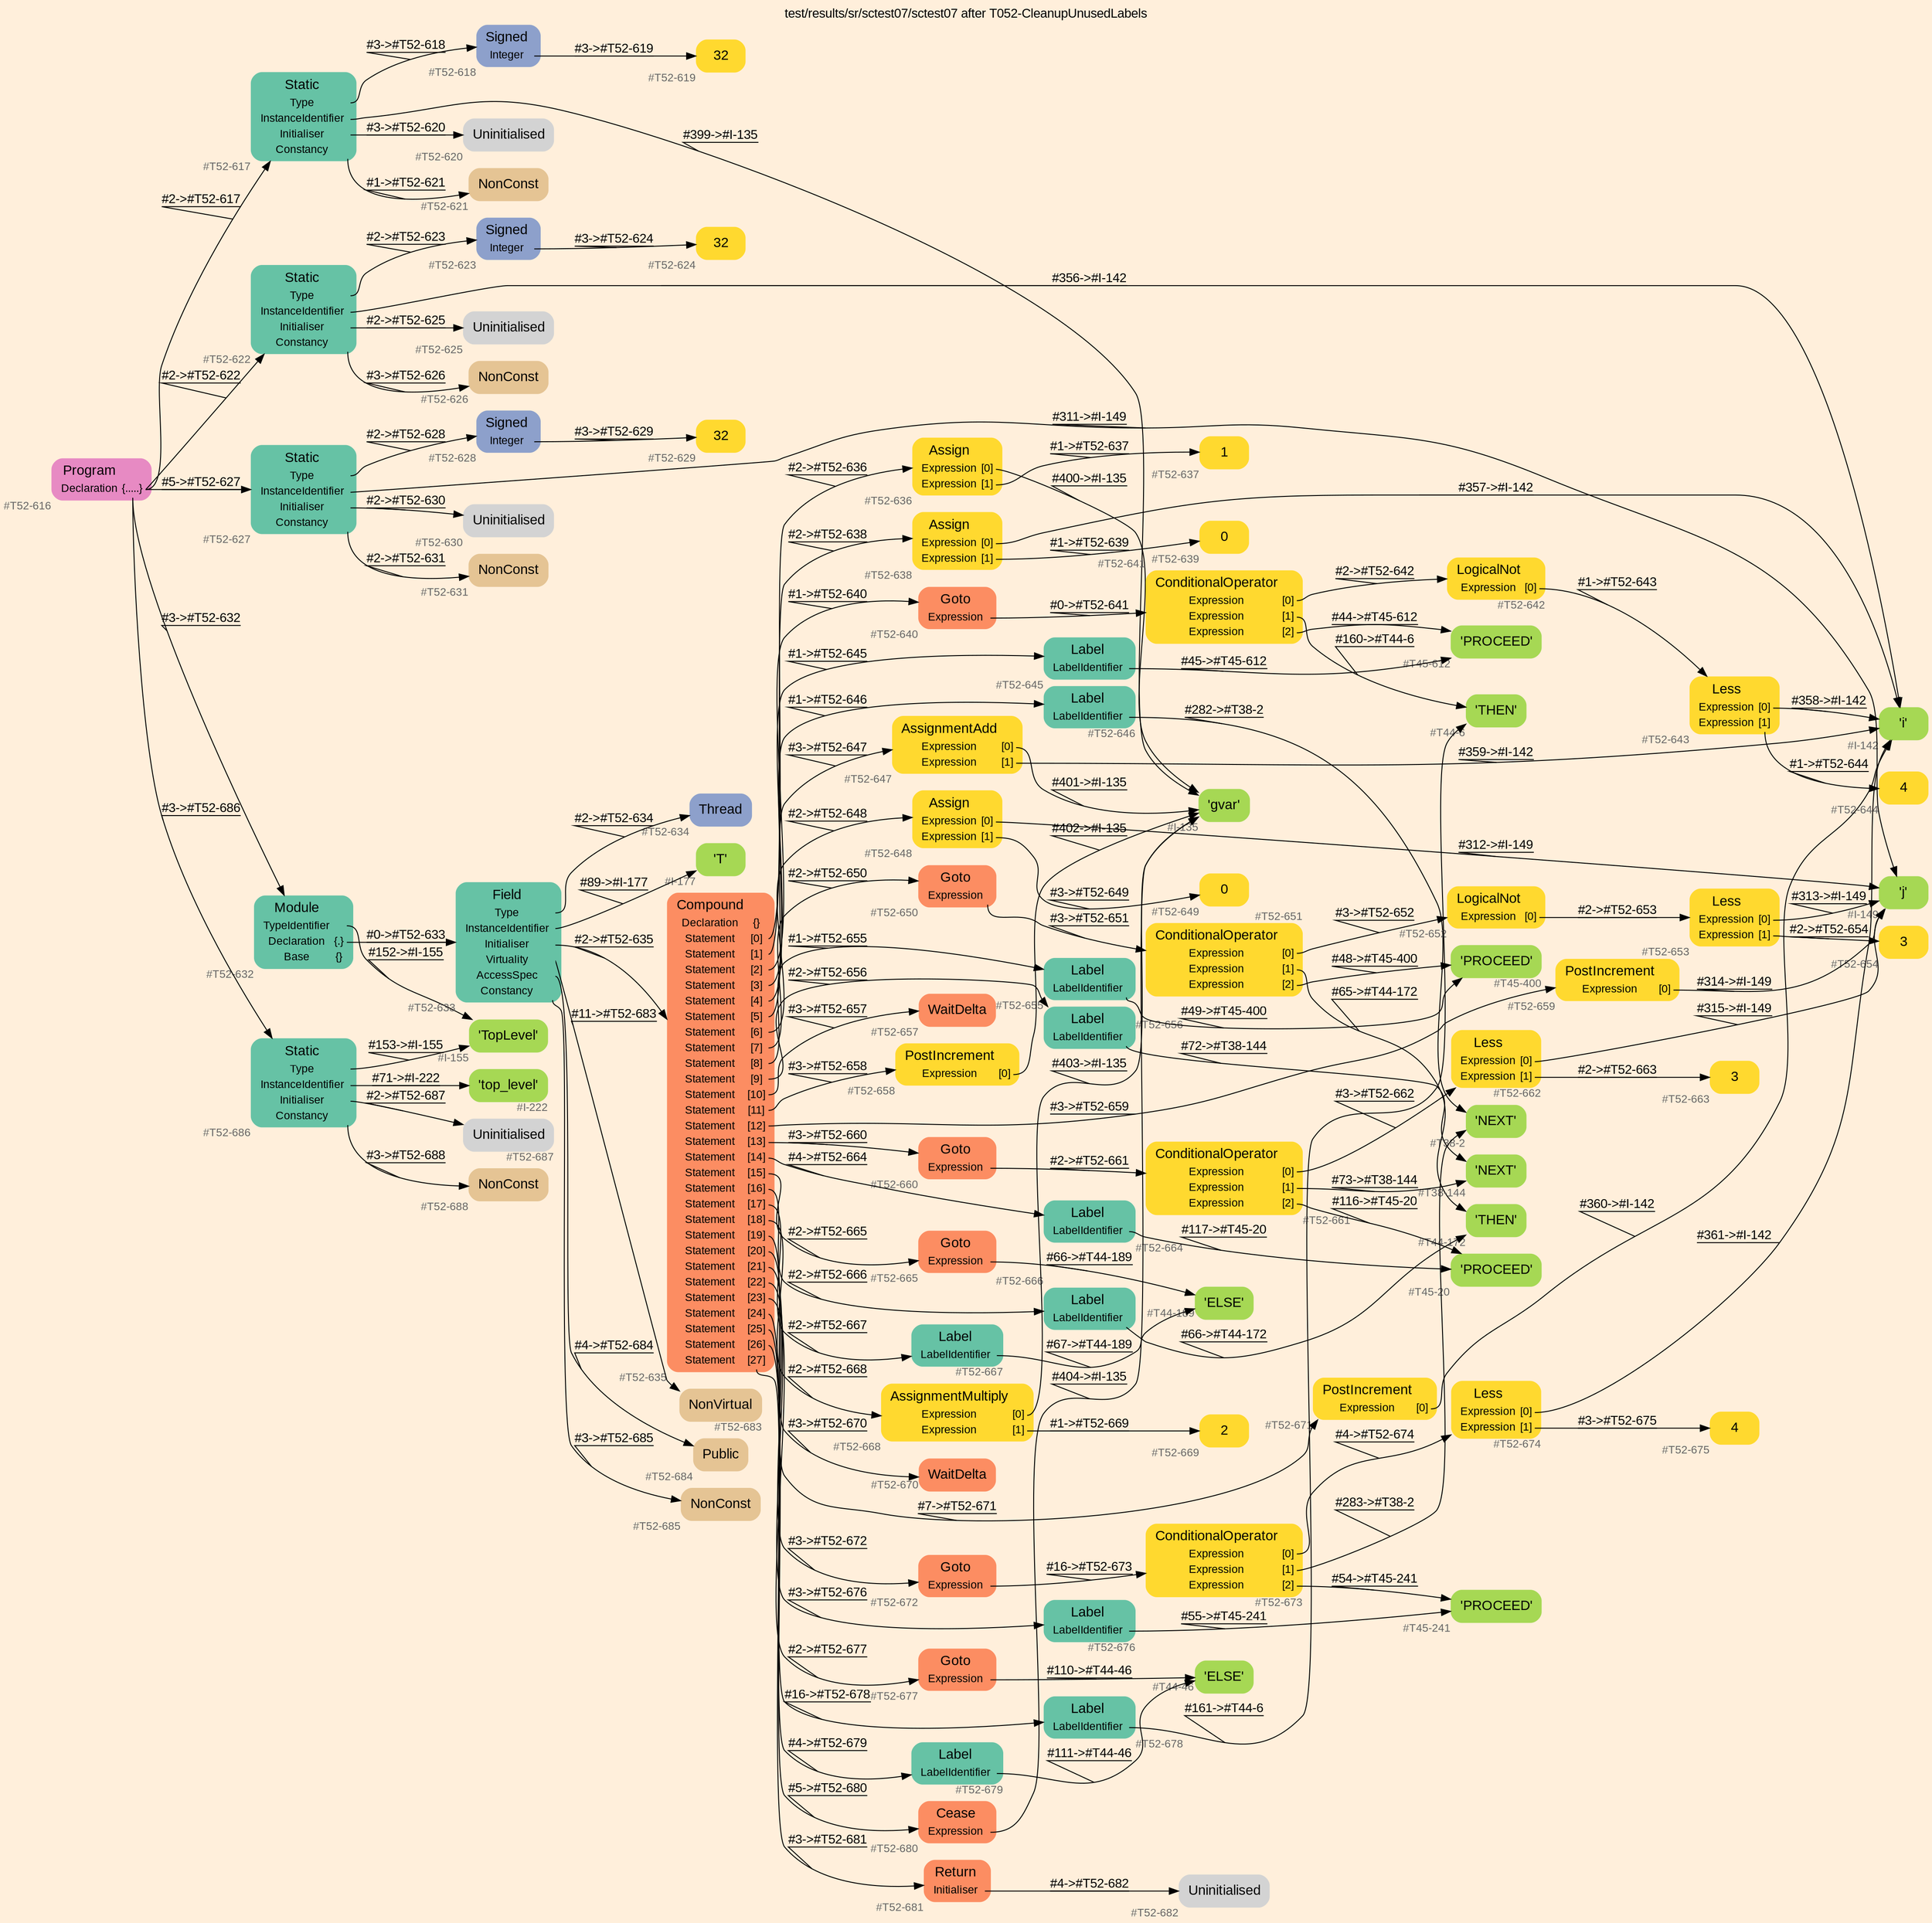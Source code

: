 digraph "test/results/sr/sctest07/sctest07 after T052-CleanupUnusedLabels" {
label = "test/results/sr/sctest07/sctest07 after T052-CleanupUnusedLabels"
labelloc = t
graph [
    rankdir = "LR"
    ranksep = 0.3
    bgcolor = antiquewhite1
    color = black
    fontcolor = black
    fontname = "Arial"
];
node [
    fontname = "Arial"
];
edge [
    fontname = "Arial"
];

// -------------------- node figure --------------------
// -------- block #T52-616 ----------
"#T52-616" [
    fillcolor = "/set28/4"
    xlabel = "#T52-616"
    fontsize = "12"
    fontcolor = grey40
    shape = "plaintext"
    label = <<TABLE BORDER="0" CELLBORDER="0" CELLSPACING="0">
     <TR><TD><FONT COLOR="black" POINT-SIZE="15">Program</FONT></TD></TR>
     <TR><TD><FONT COLOR="black" POINT-SIZE="12">Declaration</FONT></TD><TD PORT="port0"><FONT COLOR="black" POINT-SIZE="12">{.....}</FONT></TD></TR>
    </TABLE>>
    style = "rounded,filled"
];

// -------- block #T52-617 ----------
"#T52-617" [
    fillcolor = "/set28/1"
    xlabel = "#T52-617"
    fontsize = "12"
    fontcolor = grey40
    shape = "plaintext"
    label = <<TABLE BORDER="0" CELLBORDER="0" CELLSPACING="0">
     <TR><TD><FONT COLOR="black" POINT-SIZE="15">Static</FONT></TD></TR>
     <TR><TD><FONT COLOR="black" POINT-SIZE="12">Type</FONT></TD><TD PORT="port0"></TD></TR>
     <TR><TD><FONT COLOR="black" POINT-SIZE="12">InstanceIdentifier</FONT></TD><TD PORT="port1"></TD></TR>
     <TR><TD><FONT COLOR="black" POINT-SIZE="12">Initialiser</FONT></TD><TD PORT="port2"></TD></TR>
     <TR><TD><FONT COLOR="black" POINT-SIZE="12">Constancy</FONT></TD><TD PORT="port3"></TD></TR>
    </TABLE>>
    style = "rounded,filled"
];

// -------- block #T52-618 ----------
"#T52-618" [
    fillcolor = "/set28/3"
    xlabel = "#T52-618"
    fontsize = "12"
    fontcolor = grey40
    shape = "plaintext"
    label = <<TABLE BORDER="0" CELLBORDER="0" CELLSPACING="0">
     <TR><TD><FONT COLOR="black" POINT-SIZE="15">Signed</FONT></TD></TR>
     <TR><TD><FONT COLOR="black" POINT-SIZE="12">Integer</FONT></TD><TD PORT="port0"></TD></TR>
    </TABLE>>
    style = "rounded,filled"
];

// -------- block #T52-619 ----------
"#T52-619" [
    fillcolor = "/set28/6"
    xlabel = "#T52-619"
    fontsize = "12"
    fontcolor = grey40
    shape = "plaintext"
    label = <<TABLE BORDER="0" CELLBORDER="0" CELLSPACING="0">
     <TR><TD><FONT COLOR="black" POINT-SIZE="15">32</FONT></TD></TR>
    </TABLE>>
    style = "rounded,filled"
];

// -------- block #I-135 ----------
"#I-135" [
    fillcolor = "/set28/5"
    xlabel = "#I-135"
    fontsize = "12"
    fontcolor = grey40
    shape = "plaintext"
    label = <<TABLE BORDER="0" CELLBORDER="0" CELLSPACING="0">
     <TR><TD><FONT COLOR="black" POINT-SIZE="15">'gvar'</FONT></TD></TR>
    </TABLE>>
    style = "rounded,filled"
];

// -------- block #T52-620 ----------
"#T52-620" [
    xlabel = "#T52-620"
    fontsize = "12"
    fontcolor = grey40
    shape = "plaintext"
    label = <<TABLE BORDER="0" CELLBORDER="0" CELLSPACING="0">
     <TR><TD><FONT COLOR="black" POINT-SIZE="15">Uninitialised</FONT></TD></TR>
    </TABLE>>
    style = "rounded,filled"
];

// -------- block #T52-621 ----------
"#T52-621" [
    fillcolor = "/set28/7"
    xlabel = "#T52-621"
    fontsize = "12"
    fontcolor = grey40
    shape = "plaintext"
    label = <<TABLE BORDER="0" CELLBORDER="0" CELLSPACING="0">
     <TR><TD><FONT COLOR="black" POINT-SIZE="15">NonConst</FONT></TD></TR>
    </TABLE>>
    style = "rounded,filled"
];

// -------- block #T52-622 ----------
"#T52-622" [
    fillcolor = "/set28/1"
    xlabel = "#T52-622"
    fontsize = "12"
    fontcolor = grey40
    shape = "plaintext"
    label = <<TABLE BORDER="0" CELLBORDER="0" CELLSPACING="0">
     <TR><TD><FONT COLOR="black" POINT-SIZE="15">Static</FONT></TD></TR>
     <TR><TD><FONT COLOR="black" POINT-SIZE="12">Type</FONT></TD><TD PORT="port0"></TD></TR>
     <TR><TD><FONT COLOR="black" POINT-SIZE="12">InstanceIdentifier</FONT></TD><TD PORT="port1"></TD></TR>
     <TR><TD><FONT COLOR="black" POINT-SIZE="12">Initialiser</FONT></TD><TD PORT="port2"></TD></TR>
     <TR><TD><FONT COLOR="black" POINT-SIZE="12">Constancy</FONT></TD><TD PORT="port3"></TD></TR>
    </TABLE>>
    style = "rounded,filled"
];

// -------- block #T52-623 ----------
"#T52-623" [
    fillcolor = "/set28/3"
    xlabel = "#T52-623"
    fontsize = "12"
    fontcolor = grey40
    shape = "plaintext"
    label = <<TABLE BORDER="0" CELLBORDER="0" CELLSPACING="0">
     <TR><TD><FONT COLOR="black" POINT-SIZE="15">Signed</FONT></TD></TR>
     <TR><TD><FONT COLOR="black" POINT-SIZE="12">Integer</FONT></TD><TD PORT="port0"></TD></TR>
    </TABLE>>
    style = "rounded,filled"
];

// -------- block #T52-624 ----------
"#T52-624" [
    fillcolor = "/set28/6"
    xlabel = "#T52-624"
    fontsize = "12"
    fontcolor = grey40
    shape = "plaintext"
    label = <<TABLE BORDER="0" CELLBORDER="0" CELLSPACING="0">
     <TR><TD><FONT COLOR="black" POINT-SIZE="15">32</FONT></TD></TR>
    </TABLE>>
    style = "rounded,filled"
];

// -------- block #I-142 ----------
"#I-142" [
    fillcolor = "/set28/5"
    xlabel = "#I-142"
    fontsize = "12"
    fontcolor = grey40
    shape = "plaintext"
    label = <<TABLE BORDER="0" CELLBORDER="0" CELLSPACING="0">
     <TR><TD><FONT COLOR="black" POINT-SIZE="15">'i'</FONT></TD></TR>
    </TABLE>>
    style = "rounded,filled"
];

// -------- block #T52-625 ----------
"#T52-625" [
    xlabel = "#T52-625"
    fontsize = "12"
    fontcolor = grey40
    shape = "plaintext"
    label = <<TABLE BORDER="0" CELLBORDER="0" CELLSPACING="0">
     <TR><TD><FONT COLOR="black" POINT-SIZE="15">Uninitialised</FONT></TD></TR>
    </TABLE>>
    style = "rounded,filled"
];

// -------- block #T52-626 ----------
"#T52-626" [
    fillcolor = "/set28/7"
    xlabel = "#T52-626"
    fontsize = "12"
    fontcolor = grey40
    shape = "plaintext"
    label = <<TABLE BORDER="0" CELLBORDER="0" CELLSPACING="0">
     <TR><TD><FONT COLOR="black" POINT-SIZE="15">NonConst</FONT></TD></TR>
    </TABLE>>
    style = "rounded,filled"
];

// -------- block #T52-627 ----------
"#T52-627" [
    fillcolor = "/set28/1"
    xlabel = "#T52-627"
    fontsize = "12"
    fontcolor = grey40
    shape = "plaintext"
    label = <<TABLE BORDER="0" CELLBORDER="0" CELLSPACING="0">
     <TR><TD><FONT COLOR="black" POINT-SIZE="15">Static</FONT></TD></TR>
     <TR><TD><FONT COLOR="black" POINT-SIZE="12">Type</FONT></TD><TD PORT="port0"></TD></TR>
     <TR><TD><FONT COLOR="black" POINT-SIZE="12">InstanceIdentifier</FONT></TD><TD PORT="port1"></TD></TR>
     <TR><TD><FONT COLOR="black" POINT-SIZE="12">Initialiser</FONT></TD><TD PORT="port2"></TD></TR>
     <TR><TD><FONT COLOR="black" POINT-SIZE="12">Constancy</FONT></TD><TD PORT="port3"></TD></TR>
    </TABLE>>
    style = "rounded,filled"
];

// -------- block #T52-628 ----------
"#T52-628" [
    fillcolor = "/set28/3"
    xlabel = "#T52-628"
    fontsize = "12"
    fontcolor = grey40
    shape = "plaintext"
    label = <<TABLE BORDER="0" CELLBORDER="0" CELLSPACING="0">
     <TR><TD><FONT COLOR="black" POINT-SIZE="15">Signed</FONT></TD></TR>
     <TR><TD><FONT COLOR="black" POINT-SIZE="12">Integer</FONT></TD><TD PORT="port0"></TD></TR>
    </TABLE>>
    style = "rounded,filled"
];

// -------- block #T52-629 ----------
"#T52-629" [
    fillcolor = "/set28/6"
    xlabel = "#T52-629"
    fontsize = "12"
    fontcolor = grey40
    shape = "plaintext"
    label = <<TABLE BORDER="0" CELLBORDER="0" CELLSPACING="0">
     <TR><TD><FONT COLOR="black" POINT-SIZE="15">32</FONT></TD></TR>
    </TABLE>>
    style = "rounded,filled"
];

// -------- block #I-149 ----------
"#I-149" [
    fillcolor = "/set28/5"
    xlabel = "#I-149"
    fontsize = "12"
    fontcolor = grey40
    shape = "plaintext"
    label = <<TABLE BORDER="0" CELLBORDER="0" CELLSPACING="0">
     <TR><TD><FONT COLOR="black" POINT-SIZE="15">'j'</FONT></TD></TR>
    </TABLE>>
    style = "rounded,filled"
];

// -------- block #T52-630 ----------
"#T52-630" [
    xlabel = "#T52-630"
    fontsize = "12"
    fontcolor = grey40
    shape = "plaintext"
    label = <<TABLE BORDER="0" CELLBORDER="0" CELLSPACING="0">
     <TR><TD><FONT COLOR="black" POINT-SIZE="15">Uninitialised</FONT></TD></TR>
    </TABLE>>
    style = "rounded,filled"
];

// -------- block #T52-631 ----------
"#T52-631" [
    fillcolor = "/set28/7"
    xlabel = "#T52-631"
    fontsize = "12"
    fontcolor = grey40
    shape = "plaintext"
    label = <<TABLE BORDER="0" CELLBORDER="0" CELLSPACING="0">
     <TR><TD><FONT COLOR="black" POINT-SIZE="15">NonConst</FONT></TD></TR>
    </TABLE>>
    style = "rounded,filled"
];

// -------- block #T52-632 ----------
"#T52-632" [
    fillcolor = "/set28/1"
    xlabel = "#T52-632"
    fontsize = "12"
    fontcolor = grey40
    shape = "plaintext"
    label = <<TABLE BORDER="0" CELLBORDER="0" CELLSPACING="0">
     <TR><TD><FONT COLOR="black" POINT-SIZE="15">Module</FONT></TD></TR>
     <TR><TD><FONT COLOR="black" POINT-SIZE="12">TypeIdentifier</FONT></TD><TD PORT="port0"></TD></TR>
     <TR><TD><FONT COLOR="black" POINT-SIZE="12">Declaration</FONT></TD><TD PORT="port1"><FONT COLOR="black" POINT-SIZE="12">{.}</FONT></TD></TR>
     <TR><TD><FONT COLOR="black" POINT-SIZE="12">Base</FONT></TD><TD PORT="port2"><FONT COLOR="black" POINT-SIZE="12">{}</FONT></TD></TR>
    </TABLE>>
    style = "rounded,filled"
];

// -------- block #I-155 ----------
"#I-155" [
    fillcolor = "/set28/5"
    xlabel = "#I-155"
    fontsize = "12"
    fontcolor = grey40
    shape = "plaintext"
    label = <<TABLE BORDER="0" CELLBORDER="0" CELLSPACING="0">
     <TR><TD><FONT COLOR="black" POINT-SIZE="15">'TopLevel'</FONT></TD></TR>
    </TABLE>>
    style = "rounded,filled"
];

// -------- block #T52-633 ----------
"#T52-633" [
    fillcolor = "/set28/1"
    xlabel = "#T52-633"
    fontsize = "12"
    fontcolor = grey40
    shape = "plaintext"
    label = <<TABLE BORDER="0" CELLBORDER="0" CELLSPACING="0">
     <TR><TD><FONT COLOR="black" POINT-SIZE="15">Field</FONT></TD></TR>
     <TR><TD><FONT COLOR="black" POINT-SIZE="12">Type</FONT></TD><TD PORT="port0"></TD></TR>
     <TR><TD><FONT COLOR="black" POINT-SIZE="12">InstanceIdentifier</FONT></TD><TD PORT="port1"></TD></TR>
     <TR><TD><FONT COLOR="black" POINT-SIZE="12">Initialiser</FONT></TD><TD PORT="port2"></TD></TR>
     <TR><TD><FONT COLOR="black" POINT-SIZE="12">Virtuality</FONT></TD><TD PORT="port3"></TD></TR>
     <TR><TD><FONT COLOR="black" POINT-SIZE="12">AccessSpec</FONT></TD><TD PORT="port4"></TD></TR>
     <TR><TD><FONT COLOR="black" POINT-SIZE="12">Constancy</FONT></TD><TD PORT="port5"></TD></TR>
    </TABLE>>
    style = "rounded,filled"
];

// -------- block #T52-634 ----------
"#T52-634" [
    fillcolor = "/set28/3"
    xlabel = "#T52-634"
    fontsize = "12"
    fontcolor = grey40
    shape = "plaintext"
    label = <<TABLE BORDER="0" CELLBORDER="0" CELLSPACING="0">
     <TR><TD><FONT COLOR="black" POINT-SIZE="15">Thread</FONT></TD></TR>
    </TABLE>>
    style = "rounded,filled"
];

// -------- block #I-177 ----------
"#I-177" [
    fillcolor = "/set28/5"
    xlabel = "#I-177"
    fontsize = "12"
    fontcolor = grey40
    shape = "plaintext"
    label = <<TABLE BORDER="0" CELLBORDER="0" CELLSPACING="0">
     <TR><TD><FONT COLOR="black" POINT-SIZE="15">'T'</FONT></TD></TR>
    </TABLE>>
    style = "rounded,filled"
];

// -------- block #T52-635 ----------
"#T52-635" [
    fillcolor = "/set28/2"
    xlabel = "#T52-635"
    fontsize = "12"
    fontcolor = grey40
    shape = "plaintext"
    label = <<TABLE BORDER="0" CELLBORDER="0" CELLSPACING="0">
     <TR><TD><FONT COLOR="black" POINT-SIZE="15">Compound</FONT></TD></TR>
     <TR><TD><FONT COLOR="black" POINT-SIZE="12">Declaration</FONT></TD><TD PORT="port0"><FONT COLOR="black" POINT-SIZE="12">{}</FONT></TD></TR>
     <TR><TD><FONT COLOR="black" POINT-SIZE="12">Statement</FONT></TD><TD PORT="port1"><FONT COLOR="black" POINT-SIZE="12">[0]</FONT></TD></TR>
     <TR><TD><FONT COLOR="black" POINT-SIZE="12">Statement</FONT></TD><TD PORT="port2"><FONT COLOR="black" POINT-SIZE="12">[1]</FONT></TD></TR>
     <TR><TD><FONT COLOR="black" POINT-SIZE="12">Statement</FONT></TD><TD PORT="port3"><FONT COLOR="black" POINT-SIZE="12">[2]</FONT></TD></TR>
     <TR><TD><FONT COLOR="black" POINT-SIZE="12">Statement</FONT></TD><TD PORT="port4"><FONT COLOR="black" POINT-SIZE="12">[3]</FONT></TD></TR>
     <TR><TD><FONT COLOR="black" POINT-SIZE="12">Statement</FONT></TD><TD PORT="port5"><FONT COLOR="black" POINT-SIZE="12">[4]</FONT></TD></TR>
     <TR><TD><FONT COLOR="black" POINT-SIZE="12">Statement</FONT></TD><TD PORT="port6"><FONT COLOR="black" POINT-SIZE="12">[5]</FONT></TD></TR>
     <TR><TD><FONT COLOR="black" POINT-SIZE="12">Statement</FONT></TD><TD PORT="port7"><FONT COLOR="black" POINT-SIZE="12">[6]</FONT></TD></TR>
     <TR><TD><FONT COLOR="black" POINT-SIZE="12">Statement</FONT></TD><TD PORT="port8"><FONT COLOR="black" POINT-SIZE="12">[7]</FONT></TD></TR>
     <TR><TD><FONT COLOR="black" POINT-SIZE="12">Statement</FONT></TD><TD PORT="port9"><FONT COLOR="black" POINT-SIZE="12">[8]</FONT></TD></TR>
     <TR><TD><FONT COLOR="black" POINT-SIZE="12">Statement</FONT></TD><TD PORT="port10"><FONT COLOR="black" POINT-SIZE="12">[9]</FONT></TD></TR>
     <TR><TD><FONT COLOR="black" POINT-SIZE="12">Statement</FONT></TD><TD PORT="port11"><FONT COLOR="black" POINT-SIZE="12">[10]</FONT></TD></TR>
     <TR><TD><FONT COLOR="black" POINT-SIZE="12">Statement</FONT></TD><TD PORT="port12"><FONT COLOR="black" POINT-SIZE="12">[11]</FONT></TD></TR>
     <TR><TD><FONT COLOR="black" POINT-SIZE="12">Statement</FONT></TD><TD PORT="port13"><FONT COLOR="black" POINT-SIZE="12">[12]</FONT></TD></TR>
     <TR><TD><FONT COLOR="black" POINT-SIZE="12">Statement</FONT></TD><TD PORT="port14"><FONT COLOR="black" POINT-SIZE="12">[13]</FONT></TD></TR>
     <TR><TD><FONT COLOR="black" POINT-SIZE="12">Statement</FONT></TD><TD PORT="port15"><FONT COLOR="black" POINT-SIZE="12">[14]</FONT></TD></TR>
     <TR><TD><FONT COLOR="black" POINT-SIZE="12">Statement</FONT></TD><TD PORT="port16"><FONT COLOR="black" POINT-SIZE="12">[15]</FONT></TD></TR>
     <TR><TD><FONT COLOR="black" POINT-SIZE="12">Statement</FONT></TD><TD PORT="port17"><FONT COLOR="black" POINT-SIZE="12">[16]</FONT></TD></TR>
     <TR><TD><FONT COLOR="black" POINT-SIZE="12">Statement</FONT></TD><TD PORT="port18"><FONT COLOR="black" POINT-SIZE="12">[17]</FONT></TD></TR>
     <TR><TD><FONT COLOR="black" POINT-SIZE="12">Statement</FONT></TD><TD PORT="port19"><FONT COLOR="black" POINT-SIZE="12">[18]</FONT></TD></TR>
     <TR><TD><FONT COLOR="black" POINT-SIZE="12">Statement</FONT></TD><TD PORT="port20"><FONT COLOR="black" POINT-SIZE="12">[19]</FONT></TD></TR>
     <TR><TD><FONT COLOR="black" POINT-SIZE="12">Statement</FONT></TD><TD PORT="port21"><FONT COLOR="black" POINT-SIZE="12">[20]</FONT></TD></TR>
     <TR><TD><FONT COLOR="black" POINT-SIZE="12">Statement</FONT></TD><TD PORT="port22"><FONT COLOR="black" POINT-SIZE="12">[21]</FONT></TD></TR>
     <TR><TD><FONT COLOR="black" POINT-SIZE="12">Statement</FONT></TD><TD PORT="port23"><FONT COLOR="black" POINT-SIZE="12">[22]</FONT></TD></TR>
     <TR><TD><FONT COLOR="black" POINT-SIZE="12">Statement</FONT></TD><TD PORT="port24"><FONT COLOR="black" POINT-SIZE="12">[23]</FONT></TD></TR>
     <TR><TD><FONT COLOR="black" POINT-SIZE="12">Statement</FONT></TD><TD PORT="port25"><FONT COLOR="black" POINT-SIZE="12">[24]</FONT></TD></TR>
     <TR><TD><FONT COLOR="black" POINT-SIZE="12">Statement</FONT></TD><TD PORT="port26"><FONT COLOR="black" POINT-SIZE="12">[25]</FONT></TD></TR>
     <TR><TD><FONT COLOR="black" POINT-SIZE="12">Statement</FONT></TD><TD PORT="port27"><FONT COLOR="black" POINT-SIZE="12">[26]</FONT></TD></TR>
     <TR><TD><FONT COLOR="black" POINT-SIZE="12">Statement</FONT></TD><TD PORT="port28"><FONT COLOR="black" POINT-SIZE="12">[27]</FONT></TD></TR>
    </TABLE>>
    style = "rounded,filled"
];

// -------- block #T52-636 ----------
"#T52-636" [
    fillcolor = "/set28/6"
    xlabel = "#T52-636"
    fontsize = "12"
    fontcolor = grey40
    shape = "plaintext"
    label = <<TABLE BORDER="0" CELLBORDER="0" CELLSPACING="0">
     <TR><TD><FONT COLOR="black" POINT-SIZE="15">Assign</FONT></TD></TR>
     <TR><TD><FONT COLOR="black" POINT-SIZE="12">Expression</FONT></TD><TD PORT="port0"><FONT COLOR="black" POINT-SIZE="12">[0]</FONT></TD></TR>
     <TR><TD><FONT COLOR="black" POINT-SIZE="12">Expression</FONT></TD><TD PORT="port1"><FONT COLOR="black" POINT-SIZE="12">[1]</FONT></TD></TR>
    </TABLE>>
    style = "rounded,filled"
];

// -------- block #T52-637 ----------
"#T52-637" [
    fillcolor = "/set28/6"
    xlabel = "#T52-637"
    fontsize = "12"
    fontcolor = grey40
    shape = "plaintext"
    label = <<TABLE BORDER="0" CELLBORDER="0" CELLSPACING="0">
     <TR><TD><FONT COLOR="black" POINT-SIZE="15">1</FONT></TD></TR>
    </TABLE>>
    style = "rounded,filled"
];

// -------- block #T52-638 ----------
"#T52-638" [
    fillcolor = "/set28/6"
    xlabel = "#T52-638"
    fontsize = "12"
    fontcolor = grey40
    shape = "plaintext"
    label = <<TABLE BORDER="0" CELLBORDER="0" CELLSPACING="0">
     <TR><TD><FONT COLOR="black" POINT-SIZE="15">Assign</FONT></TD></TR>
     <TR><TD><FONT COLOR="black" POINT-SIZE="12">Expression</FONT></TD><TD PORT="port0"><FONT COLOR="black" POINT-SIZE="12">[0]</FONT></TD></TR>
     <TR><TD><FONT COLOR="black" POINT-SIZE="12">Expression</FONT></TD><TD PORT="port1"><FONT COLOR="black" POINT-SIZE="12">[1]</FONT></TD></TR>
    </TABLE>>
    style = "rounded,filled"
];

// -------- block #T52-639 ----------
"#T52-639" [
    fillcolor = "/set28/6"
    xlabel = "#T52-639"
    fontsize = "12"
    fontcolor = grey40
    shape = "plaintext"
    label = <<TABLE BORDER="0" CELLBORDER="0" CELLSPACING="0">
     <TR><TD><FONT COLOR="black" POINT-SIZE="15">0</FONT></TD></TR>
    </TABLE>>
    style = "rounded,filled"
];

// -------- block #T52-640 ----------
"#T52-640" [
    fillcolor = "/set28/2"
    xlabel = "#T52-640"
    fontsize = "12"
    fontcolor = grey40
    shape = "plaintext"
    label = <<TABLE BORDER="0" CELLBORDER="0" CELLSPACING="0">
     <TR><TD><FONT COLOR="black" POINT-SIZE="15">Goto</FONT></TD></TR>
     <TR><TD><FONT COLOR="black" POINT-SIZE="12">Expression</FONT></TD><TD PORT="port0"></TD></TR>
    </TABLE>>
    style = "rounded,filled"
];

// -------- block #T52-641 ----------
"#T52-641" [
    fillcolor = "/set28/6"
    xlabel = "#T52-641"
    fontsize = "12"
    fontcolor = grey40
    shape = "plaintext"
    label = <<TABLE BORDER="0" CELLBORDER="0" CELLSPACING="0">
     <TR><TD><FONT COLOR="black" POINT-SIZE="15">ConditionalOperator</FONT></TD></TR>
     <TR><TD><FONT COLOR="black" POINT-SIZE="12">Expression</FONT></TD><TD PORT="port0"><FONT COLOR="black" POINT-SIZE="12">[0]</FONT></TD></TR>
     <TR><TD><FONT COLOR="black" POINT-SIZE="12">Expression</FONT></TD><TD PORT="port1"><FONT COLOR="black" POINT-SIZE="12">[1]</FONT></TD></TR>
     <TR><TD><FONT COLOR="black" POINT-SIZE="12">Expression</FONT></TD><TD PORT="port2"><FONT COLOR="black" POINT-SIZE="12">[2]</FONT></TD></TR>
    </TABLE>>
    style = "rounded,filled"
];

// -------- block #T52-642 ----------
"#T52-642" [
    fillcolor = "/set28/6"
    xlabel = "#T52-642"
    fontsize = "12"
    fontcolor = grey40
    shape = "plaintext"
    label = <<TABLE BORDER="0" CELLBORDER="0" CELLSPACING="0">
     <TR><TD><FONT COLOR="black" POINT-SIZE="15">LogicalNot</FONT></TD></TR>
     <TR><TD><FONT COLOR="black" POINT-SIZE="12">Expression</FONT></TD><TD PORT="port0"><FONT COLOR="black" POINT-SIZE="12">[0]</FONT></TD></TR>
    </TABLE>>
    style = "rounded,filled"
];

// -------- block #T52-643 ----------
"#T52-643" [
    fillcolor = "/set28/6"
    xlabel = "#T52-643"
    fontsize = "12"
    fontcolor = grey40
    shape = "plaintext"
    label = <<TABLE BORDER="0" CELLBORDER="0" CELLSPACING="0">
     <TR><TD><FONT COLOR="black" POINT-SIZE="15">Less</FONT></TD></TR>
     <TR><TD><FONT COLOR="black" POINT-SIZE="12">Expression</FONT></TD><TD PORT="port0"><FONT COLOR="black" POINT-SIZE="12">[0]</FONT></TD></TR>
     <TR><TD><FONT COLOR="black" POINT-SIZE="12">Expression</FONT></TD><TD PORT="port1"><FONT COLOR="black" POINT-SIZE="12">[1]</FONT></TD></TR>
    </TABLE>>
    style = "rounded,filled"
];

// -------- block #T52-644 ----------
"#T52-644" [
    fillcolor = "/set28/6"
    xlabel = "#T52-644"
    fontsize = "12"
    fontcolor = grey40
    shape = "plaintext"
    label = <<TABLE BORDER="0" CELLBORDER="0" CELLSPACING="0">
     <TR><TD><FONT COLOR="black" POINT-SIZE="15">4</FONT></TD></TR>
    </TABLE>>
    style = "rounded,filled"
];

// -------- block #T44-6 ----------
"#T44-6" [
    fillcolor = "/set28/5"
    xlabel = "#T44-6"
    fontsize = "12"
    fontcolor = grey40
    shape = "plaintext"
    label = <<TABLE BORDER="0" CELLBORDER="0" CELLSPACING="0">
     <TR><TD><FONT COLOR="black" POINT-SIZE="15">'THEN'</FONT></TD></TR>
    </TABLE>>
    style = "rounded,filled"
];

// -------- block #T45-612 ----------
"#T45-612" [
    fillcolor = "/set28/5"
    xlabel = "#T45-612"
    fontsize = "12"
    fontcolor = grey40
    shape = "plaintext"
    label = <<TABLE BORDER="0" CELLBORDER="0" CELLSPACING="0">
     <TR><TD><FONT COLOR="black" POINT-SIZE="15">'PROCEED'</FONT></TD></TR>
    </TABLE>>
    style = "rounded,filled"
];

// -------- block #T52-645 ----------
"#T52-645" [
    fillcolor = "/set28/1"
    xlabel = "#T52-645"
    fontsize = "12"
    fontcolor = grey40
    shape = "plaintext"
    label = <<TABLE BORDER="0" CELLBORDER="0" CELLSPACING="0">
     <TR><TD><FONT COLOR="black" POINT-SIZE="15">Label</FONT></TD></TR>
     <TR><TD><FONT COLOR="black" POINT-SIZE="12">LabelIdentifier</FONT></TD><TD PORT="port0"></TD></TR>
    </TABLE>>
    style = "rounded,filled"
];

// -------- block #T52-646 ----------
"#T52-646" [
    fillcolor = "/set28/1"
    xlabel = "#T52-646"
    fontsize = "12"
    fontcolor = grey40
    shape = "plaintext"
    label = <<TABLE BORDER="0" CELLBORDER="0" CELLSPACING="0">
     <TR><TD><FONT COLOR="black" POINT-SIZE="15">Label</FONT></TD></TR>
     <TR><TD><FONT COLOR="black" POINT-SIZE="12">LabelIdentifier</FONT></TD><TD PORT="port0"></TD></TR>
    </TABLE>>
    style = "rounded,filled"
];

// -------- block #T38-2 ----------
"#T38-2" [
    fillcolor = "/set28/5"
    xlabel = "#T38-2"
    fontsize = "12"
    fontcolor = grey40
    shape = "plaintext"
    label = <<TABLE BORDER="0" CELLBORDER="0" CELLSPACING="0">
     <TR><TD><FONT COLOR="black" POINT-SIZE="15">'NEXT'</FONT></TD></TR>
    </TABLE>>
    style = "rounded,filled"
];

// -------- block #T52-647 ----------
"#T52-647" [
    fillcolor = "/set28/6"
    xlabel = "#T52-647"
    fontsize = "12"
    fontcolor = grey40
    shape = "plaintext"
    label = <<TABLE BORDER="0" CELLBORDER="0" CELLSPACING="0">
     <TR><TD><FONT COLOR="black" POINT-SIZE="15">AssignmentAdd</FONT></TD></TR>
     <TR><TD><FONT COLOR="black" POINT-SIZE="12">Expression</FONT></TD><TD PORT="port0"><FONT COLOR="black" POINT-SIZE="12">[0]</FONT></TD></TR>
     <TR><TD><FONT COLOR="black" POINT-SIZE="12">Expression</FONT></TD><TD PORT="port1"><FONT COLOR="black" POINT-SIZE="12">[1]</FONT></TD></TR>
    </TABLE>>
    style = "rounded,filled"
];

// -------- block #T52-648 ----------
"#T52-648" [
    fillcolor = "/set28/6"
    xlabel = "#T52-648"
    fontsize = "12"
    fontcolor = grey40
    shape = "plaintext"
    label = <<TABLE BORDER="0" CELLBORDER="0" CELLSPACING="0">
     <TR><TD><FONT COLOR="black" POINT-SIZE="15">Assign</FONT></TD></TR>
     <TR><TD><FONT COLOR="black" POINT-SIZE="12">Expression</FONT></TD><TD PORT="port0"><FONT COLOR="black" POINT-SIZE="12">[0]</FONT></TD></TR>
     <TR><TD><FONT COLOR="black" POINT-SIZE="12">Expression</FONT></TD><TD PORT="port1"><FONT COLOR="black" POINT-SIZE="12">[1]</FONT></TD></TR>
    </TABLE>>
    style = "rounded,filled"
];

// -------- block #T52-649 ----------
"#T52-649" [
    fillcolor = "/set28/6"
    xlabel = "#T52-649"
    fontsize = "12"
    fontcolor = grey40
    shape = "plaintext"
    label = <<TABLE BORDER="0" CELLBORDER="0" CELLSPACING="0">
     <TR><TD><FONT COLOR="black" POINT-SIZE="15">0</FONT></TD></TR>
    </TABLE>>
    style = "rounded,filled"
];

// -------- block #T52-650 ----------
"#T52-650" [
    fillcolor = "/set28/2"
    xlabel = "#T52-650"
    fontsize = "12"
    fontcolor = grey40
    shape = "plaintext"
    label = <<TABLE BORDER="0" CELLBORDER="0" CELLSPACING="0">
     <TR><TD><FONT COLOR="black" POINT-SIZE="15">Goto</FONT></TD></TR>
     <TR><TD><FONT COLOR="black" POINT-SIZE="12">Expression</FONT></TD><TD PORT="port0"></TD></TR>
    </TABLE>>
    style = "rounded,filled"
];

// -------- block #T52-651 ----------
"#T52-651" [
    fillcolor = "/set28/6"
    xlabel = "#T52-651"
    fontsize = "12"
    fontcolor = grey40
    shape = "plaintext"
    label = <<TABLE BORDER="0" CELLBORDER="0" CELLSPACING="0">
     <TR><TD><FONT COLOR="black" POINT-SIZE="15">ConditionalOperator</FONT></TD></TR>
     <TR><TD><FONT COLOR="black" POINT-SIZE="12">Expression</FONT></TD><TD PORT="port0"><FONT COLOR="black" POINT-SIZE="12">[0]</FONT></TD></TR>
     <TR><TD><FONT COLOR="black" POINT-SIZE="12">Expression</FONT></TD><TD PORT="port1"><FONT COLOR="black" POINT-SIZE="12">[1]</FONT></TD></TR>
     <TR><TD><FONT COLOR="black" POINT-SIZE="12">Expression</FONT></TD><TD PORT="port2"><FONT COLOR="black" POINT-SIZE="12">[2]</FONT></TD></TR>
    </TABLE>>
    style = "rounded,filled"
];

// -------- block #T52-652 ----------
"#T52-652" [
    fillcolor = "/set28/6"
    xlabel = "#T52-652"
    fontsize = "12"
    fontcolor = grey40
    shape = "plaintext"
    label = <<TABLE BORDER="0" CELLBORDER="0" CELLSPACING="0">
     <TR><TD><FONT COLOR="black" POINT-SIZE="15">LogicalNot</FONT></TD></TR>
     <TR><TD><FONT COLOR="black" POINT-SIZE="12">Expression</FONT></TD><TD PORT="port0"><FONT COLOR="black" POINT-SIZE="12">[0]</FONT></TD></TR>
    </TABLE>>
    style = "rounded,filled"
];

// -------- block #T52-653 ----------
"#T52-653" [
    fillcolor = "/set28/6"
    xlabel = "#T52-653"
    fontsize = "12"
    fontcolor = grey40
    shape = "plaintext"
    label = <<TABLE BORDER="0" CELLBORDER="0" CELLSPACING="0">
     <TR><TD><FONT COLOR="black" POINT-SIZE="15">Less</FONT></TD></TR>
     <TR><TD><FONT COLOR="black" POINT-SIZE="12">Expression</FONT></TD><TD PORT="port0"><FONT COLOR="black" POINT-SIZE="12">[0]</FONT></TD></TR>
     <TR><TD><FONT COLOR="black" POINT-SIZE="12">Expression</FONT></TD><TD PORT="port1"><FONT COLOR="black" POINT-SIZE="12">[1]</FONT></TD></TR>
    </TABLE>>
    style = "rounded,filled"
];

// -------- block #T52-654 ----------
"#T52-654" [
    fillcolor = "/set28/6"
    xlabel = "#T52-654"
    fontsize = "12"
    fontcolor = grey40
    shape = "plaintext"
    label = <<TABLE BORDER="0" CELLBORDER="0" CELLSPACING="0">
     <TR><TD><FONT COLOR="black" POINT-SIZE="15">3</FONT></TD></TR>
    </TABLE>>
    style = "rounded,filled"
];

// -------- block #T44-172 ----------
"#T44-172" [
    fillcolor = "/set28/5"
    xlabel = "#T44-172"
    fontsize = "12"
    fontcolor = grey40
    shape = "plaintext"
    label = <<TABLE BORDER="0" CELLBORDER="0" CELLSPACING="0">
     <TR><TD><FONT COLOR="black" POINT-SIZE="15">'THEN'</FONT></TD></TR>
    </TABLE>>
    style = "rounded,filled"
];

// -------- block #T45-400 ----------
"#T45-400" [
    fillcolor = "/set28/5"
    xlabel = "#T45-400"
    fontsize = "12"
    fontcolor = grey40
    shape = "plaintext"
    label = <<TABLE BORDER="0" CELLBORDER="0" CELLSPACING="0">
     <TR><TD><FONT COLOR="black" POINT-SIZE="15">'PROCEED'</FONT></TD></TR>
    </TABLE>>
    style = "rounded,filled"
];

// -------- block #T52-655 ----------
"#T52-655" [
    fillcolor = "/set28/1"
    xlabel = "#T52-655"
    fontsize = "12"
    fontcolor = grey40
    shape = "plaintext"
    label = <<TABLE BORDER="0" CELLBORDER="0" CELLSPACING="0">
     <TR><TD><FONT COLOR="black" POINT-SIZE="15">Label</FONT></TD></TR>
     <TR><TD><FONT COLOR="black" POINT-SIZE="12">LabelIdentifier</FONT></TD><TD PORT="port0"></TD></TR>
    </TABLE>>
    style = "rounded,filled"
];

// -------- block #T52-656 ----------
"#T52-656" [
    fillcolor = "/set28/1"
    xlabel = "#T52-656"
    fontsize = "12"
    fontcolor = grey40
    shape = "plaintext"
    label = <<TABLE BORDER="0" CELLBORDER="0" CELLSPACING="0">
     <TR><TD><FONT COLOR="black" POINT-SIZE="15">Label</FONT></TD></TR>
     <TR><TD><FONT COLOR="black" POINT-SIZE="12">LabelIdentifier</FONT></TD><TD PORT="port0"></TD></TR>
    </TABLE>>
    style = "rounded,filled"
];

// -------- block #T38-144 ----------
"#T38-144" [
    fillcolor = "/set28/5"
    xlabel = "#T38-144"
    fontsize = "12"
    fontcolor = grey40
    shape = "plaintext"
    label = <<TABLE BORDER="0" CELLBORDER="0" CELLSPACING="0">
     <TR><TD><FONT COLOR="black" POINT-SIZE="15">'NEXT'</FONT></TD></TR>
    </TABLE>>
    style = "rounded,filled"
];

// -------- block #T52-657 ----------
"#T52-657" [
    fillcolor = "/set28/2"
    xlabel = "#T52-657"
    fontsize = "12"
    fontcolor = grey40
    shape = "plaintext"
    label = <<TABLE BORDER="0" CELLBORDER="0" CELLSPACING="0">
     <TR><TD><FONT COLOR="black" POINT-SIZE="15">WaitDelta</FONT></TD></TR>
    </TABLE>>
    style = "rounded,filled"
];

// -------- block #T52-658 ----------
"#T52-658" [
    fillcolor = "/set28/6"
    xlabel = "#T52-658"
    fontsize = "12"
    fontcolor = grey40
    shape = "plaintext"
    label = <<TABLE BORDER="0" CELLBORDER="0" CELLSPACING="0">
     <TR><TD><FONT COLOR="black" POINT-SIZE="15">PostIncrement</FONT></TD></TR>
     <TR><TD><FONT COLOR="black" POINT-SIZE="12">Expression</FONT></TD><TD PORT="port0"><FONT COLOR="black" POINT-SIZE="12">[0]</FONT></TD></TR>
    </TABLE>>
    style = "rounded,filled"
];

// -------- block #T52-659 ----------
"#T52-659" [
    fillcolor = "/set28/6"
    xlabel = "#T52-659"
    fontsize = "12"
    fontcolor = grey40
    shape = "plaintext"
    label = <<TABLE BORDER="0" CELLBORDER="0" CELLSPACING="0">
     <TR><TD><FONT COLOR="black" POINT-SIZE="15">PostIncrement</FONT></TD></TR>
     <TR><TD><FONT COLOR="black" POINT-SIZE="12">Expression</FONT></TD><TD PORT="port0"><FONT COLOR="black" POINT-SIZE="12">[0]</FONT></TD></TR>
    </TABLE>>
    style = "rounded,filled"
];

// -------- block #T52-660 ----------
"#T52-660" [
    fillcolor = "/set28/2"
    xlabel = "#T52-660"
    fontsize = "12"
    fontcolor = grey40
    shape = "plaintext"
    label = <<TABLE BORDER="0" CELLBORDER="0" CELLSPACING="0">
     <TR><TD><FONT COLOR="black" POINT-SIZE="15">Goto</FONT></TD></TR>
     <TR><TD><FONT COLOR="black" POINT-SIZE="12">Expression</FONT></TD><TD PORT="port0"></TD></TR>
    </TABLE>>
    style = "rounded,filled"
];

// -------- block #T52-661 ----------
"#T52-661" [
    fillcolor = "/set28/6"
    xlabel = "#T52-661"
    fontsize = "12"
    fontcolor = grey40
    shape = "plaintext"
    label = <<TABLE BORDER="0" CELLBORDER="0" CELLSPACING="0">
     <TR><TD><FONT COLOR="black" POINT-SIZE="15">ConditionalOperator</FONT></TD></TR>
     <TR><TD><FONT COLOR="black" POINT-SIZE="12">Expression</FONT></TD><TD PORT="port0"><FONT COLOR="black" POINT-SIZE="12">[0]</FONT></TD></TR>
     <TR><TD><FONT COLOR="black" POINT-SIZE="12">Expression</FONT></TD><TD PORT="port1"><FONT COLOR="black" POINT-SIZE="12">[1]</FONT></TD></TR>
     <TR><TD><FONT COLOR="black" POINT-SIZE="12">Expression</FONT></TD><TD PORT="port2"><FONT COLOR="black" POINT-SIZE="12">[2]</FONT></TD></TR>
    </TABLE>>
    style = "rounded,filled"
];

// -------- block #T52-662 ----------
"#T52-662" [
    fillcolor = "/set28/6"
    xlabel = "#T52-662"
    fontsize = "12"
    fontcolor = grey40
    shape = "plaintext"
    label = <<TABLE BORDER="0" CELLBORDER="0" CELLSPACING="0">
     <TR><TD><FONT COLOR="black" POINT-SIZE="15">Less</FONT></TD></TR>
     <TR><TD><FONT COLOR="black" POINT-SIZE="12">Expression</FONT></TD><TD PORT="port0"><FONT COLOR="black" POINT-SIZE="12">[0]</FONT></TD></TR>
     <TR><TD><FONT COLOR="black" POINT-SIZE="12">Expression</FONT></TD><TD PORT="port1"><FONT COLOR="black" POINT-SIZE="12">[1]</FONT></TD></TR>
    </TABLE>>
    style = "rounded,filled"
];

// -------- block #T52-663 ----------
"#T52-663" [
    fillcolor = "/set28/6"
    xlabel = "#T52-663"
    fontsize = "12"
    fontcolor = grey40
    shape = "plaintext"
    label = <<TABLE BORDER="0" CELLBORDER="0" CELLSPACING="0">
     <TR><TD><FONT COLOR="black" POINT-SIZE="15">3</FONT></TD></TR>
    </TABLE>>
    style = "rounded,filled"
];

// -------- block #T45-20 ----------
"#T45-20" [
    fillcolor = "/set28/5"
    xlabel = "#T45-20"
    fontsize = "12"
    fontcolor = grey40
    shape = "plaintext"
    label = <<TABLE BORDER="0" CELLBORDER="0" CELLSPACING="0">
     <TR><TD><FONT COLOR="black" POINT-SIZE="15">'PROCEED'</FONT></TD></TR>
    </TABLE>>
    style = "rounded,filled"
];

// -------- block #T52-664 ----------
"#T52-664" [
    fillcolor = "/set28/1"
    xlabel = "#T52-664"
    fontsize = "12"
    fontcolor = grey40
    shape = "plaintext"
    label = <<TABLE BORDER="0" CELLBORDER="0" CELLSPACING="0">
     <TR><TD><FONT COLOR="black" POINT-SIZE="15">Label</FONT></TD></TR>
     <TR><TD><FONT COLOR="black" POINT-SIZE="12">LabelIdentifier</FONT></TD><TD PORT="port0"></TD></TR>
    </TABLE>>
    style = "rounded,filled"
];

// -------- block #T52-665 ----------
"#T52-665" [
    fillcolor = "/set28/2"
    xlabel = "#T52-665"
    fontsize = "12"
    fontcolor = grey40
    shape = "plaintext"
    label = <<TABLE BORDER="0" CELLBORDER="0" CELLSPACING="0">
     <TR><TD><FONT COLOR="black" POINT-SIZE="15">Goto</FONT></TD></TR>
     <TR><TD><FONT COLOR="black" POINT-SIZE="12">Expression</FONT></TD><TD PORT="port0"></TD></TR>
    </TABLE>>
    style = "rounded,filled"
];

// -------- block #T44-189 ----------
"#T44-189" [
    fillcolor = "/set28/5"
    xlabel = "#T44-189"
    fontsize = "12"
    fontcolor = grey40
    shape = "plaintext"
    label = <<TABLE BORDER="0" CELLBORDER="0" CELLSPACING="0">
     <TR><TD><FONT COLOR="black" POINT-SIZE="15">'ELSE'</FONT></TD></TR>
    </TABLE>>
    style = "rounded,filled"
];

// -------- block #T52-666 ----------
"#T52-666" [
    fillcolor = "/set28/1"
    xlabel = "#T52-666"
    fontsize = "12"
    fontcolor = grey40
    shape = "plaintext"
    label = <<TABLE BORDER="0" CELLBORDER="0" CELLSPACING="0">
     <TR><TD><FONT COLOR="black" POINT-SIZE="15">Label</FONT></TD></TR>
     <TR><TD><FONT COLOR="black" POINT-SIZE="12">LabelIdentifier</FONT></TD><TD PORT="port0"></TD></TR>
    </TABLE>>
    style = "rounded,filled"
];

// -------- block #T52-667 ----------
"#T52-667" [
    fillcolor = "/set28/1"
    xlabel = "#T52-667"
    fontsize = "12"
    fontcolor = grey40
    shape = "plaintext"
    label = <<TABLE BORDER="0" CELLBORDER="0" CELLSPACING="0">
     <TR><TD><FONT COLOR="black" POINT-SIZE="15">Label</FONT></TD></TR>
     <TR><TD><FONT COLOR="black" POINT-SIZE="12">LabelIdentifier</FONT></TD><TD PORT="port0"></TD></TR>
    </TABLE>>
    style = "rounded,filled"
];

// -------- block #T52-668 ----------
"#T52-668" [
    fillcolor = "/set28/6"
    xlabel = "#T52-668"
    fontsize = "12"
    fontcolor = grey40
    shape = "plaintext"
    label = <<TABLE BORDER="0" CELLBORDER="0" CELLSPACING="0">
     <TR><TD><FONT COLOR="black" POINT-SIZE="15">AssignmentMultiply</FONT></TD></TR>
     <TR><TD><FONT COLOR="black" POINT-SIZE="12">Expression</FONT></TD><TD PORT="port0"><FONT COLOR="black" POINT-SIZE="12">[0]</FONT></TD></TR>
     <TR><TD><FONT COLOR="black" POINT-SIZE="12">Expression</FONT></TD><TD PORT="port1"><FONT COLOR="black" POINT-SIZE="12">[1]</FONT></TD></TR>
    </TABLE>>
    style = "rounded,filled"
];

// -------- block #T52-669 ----------
"#T52-669" [
    fillcolor = "/set28/6"
    xlabel = "#T52-669"
    fontsize = "12"
    fontcolor = grey40
    shape = "plaintext"
    label = <<TABLE BORDER="0" CELLBORDER="0" CELLSPACING="0">
     <TR><TD><FONT COLOR="black" POINT-SIZE="15">2</FONT></TD></TR>
    </TABLE>>
    style = "rounded,filled"
];

// -------- block #T52-670 ----------
"#T52-670" [
    fillcolor = "/set28/2"
    xlabel = "#T52-670"
    fontsize = "12"
    fontcolor = grey40
    shape = "plaintext"
    label = <<TABLE BORDER="0" CELLBORDER="0" CELLSPACING="0">
     <TR><TD><FONT COLOR="black" POINT-SIZE="15">WaitDelta</FONT></TD></TR>
    </TABLE>>
    style = "rounded,filled"
];

// -------- block #T52-671 ----------
"#T52-671" [
    fillcolor = "/set28/6"
    xlabel = "#T52-671"
    fontsize = "12"
    fontcolor = grey40
    shape = "plaintext"
    label = <<TABLE BORDER="0" CELLBORDER="0" CELLSPACING="0">
     <TR><TD><FONT COLOR="black" POINT-SIZE="15">PostIncrement</FONT></TD></TR>
     <TR><TD><FONT COLOR="black" POINT-SIZE="12">Expression</FONT></TD><TD PORT="port0"><FONT COLOR="black" POINT-SIZE="12">[0]</FONT></TD></TR>
    </TABLE>>
    style = "rounded,filled"
];

// -------- block #T52-672 ----------
"#T52-672" [
    fillcolor = "/set28/2"
    xlabel = "#T52-672"
    fontsize = "12"
    fontcolor = grey40
    shape = "plaintext"
    label = <<TABLE BORDER="0" CELLBORDER="0" CELLSPACING="0">
     <TR><TD><FONT COLOR="black" POINT-SIZE="15">Goto</FONT></TD></TR>
     <TR><TD><FONT COLOR="black" POINT-SIZE="12">Expression</FONT></TD><TD PORT="port0"></TD></TR>
    </TABLE>>
    style = "rounded,filled"
];

// -------- block #T52-673 ----------
"#T52-673" [
    fillcolor = "/set28/6"
    xlabel = "#T52-673"
    fontsize = "12"
    fontcolor = grey40
    shape = "plaintext"
    label = <<TABLE BORDER="0" CELLBORDER="0" CELLSPACING="0">
     <TR><TD><FONT COLOR="black" POINT-SIZE="15">ConditionalOperator</FONT></TD></TR>
     <TR><TD><FONT COLOR="black" POINT-SIZE="12">Expression</FONT></TD><TD PORT="port0"><FONT COLOR="black" POINT-SIZE="12">[0]</FONT></TD></TR>
     <TR><TD><FONT COLOR="black" POINT-SIZE="12">Expression</FONT></TD><TD PORT="port1"><FONT COLOR="black" POINT-SIZE="12">[1]</FONT></TD></TR>
     <TR><TD><FONT COLOR="black" POINT-SIZE="12">Expression</FONT></TD><TD PORT="port2"><FONT COLOR="black" POINT-SIZE="12">[2]</FONT></TD></TR>
    </TABLE>>
    style = "rounded,filled"
];

// -------- block #T52-674 ----------
"#T52-674" [
    fillcolor = "/set28/6"
    xlabel = "#T52-674"
    fontsize = "12"
    fontcolor = grey40
    shape = "plaintext"
    label = <<TABLE BORDER="0" CELLBORDER="0" CELLSPACING="0">
     <TR><TD><FONT COLOR="black" POINT-SIZE="15">Less</FONT></TD></TR>
     <TR><TD><FONT COLOR="black" POINT-SIZE="12">Expression</FONT></TD><TD PORT="port0"><FONT COLOR="black" POINT-SIZE="12">[0]</FONT></TD></TR>
     <TR><TD><FONT COLOR="black" POINT-SIZE="12">Expression</FONT></TD><TD PORT="port1"><FONT COLOR="black" POINT-SIZE="12">[1]</FONT></TD></TR>
    </TABLE>>
    style = "rounded,filled"
];

// -------- block #T52-675 ----------
"#T52-675" [
    fillcolor = "/set28/6"
    xlabel = "#T52-675"
    fontsize = "12"
    fontcolor = grey40
    shape = "plaintext"
    label = <<TABLE BORDER="0" CELLBORDER="0" CELLSPACING="0">
     <TR><TD><FONT COLOR="black" POINT-SIZE="15">4</FONT></TD></TR>
    </TABLE>>
    style = "rounded,filled"
];

// -------- block #T45-241 ----------
"#T45-241" [
    fillcolor = "/set28/5"
    xlabel = "#T45-241"
    fontsize = "12"
    fontcolor = grey40
    shape = "plaintext"
    label = <<TABLE BORDER="0" CELLBORDER="0" CELLSPACING="0">
     <TR><TD><FONT COLOR="black" POINT-SIZE="15">'PROCEED'</FONT></TD></TR>
    </TABLE>>
    style = "rounded,filled"
];

// -------- block #T52-676 ----------
"#T52-676" [
    fillcolor = "/set28/1"
    xlabel = "#T52-676"
    fontsize = "12"
    fontcolor = grey40
    shape = "plaintext"
    label = <<TABLE BORDER="0" CELLBORDER="0" CELLSPACING="0">
     <TR><TD><FONT COLOR="black" POINT-SIZE="15">Label</FONT></TD></TR>
     <TR><TD><FONT COLOR="black" POINT-SIZE="12">LabelIdentifier</FONT></TD><TD PORT="port0"></TD></TR>
    </TABLE>>
    style = "rounded,filled"
];

// -------- block #T52-677 ----------
"#T52-677" [
    fillcolor = "/set28/2"
    xlabel = "#T52-677"
    fontsize = "12"
    fontcolor = grey40
    shape = "plaintext"
    label = <<TABLE BORDER="0" CELLBORDER="0" CELLSPACING="0">
     <TR><TD><FONT COLOR="black" POINT-SIZE="15">Goto</FONT></TD></TR>
     <TR><TD><FONT COLOR="black" POINT-SIZE="12">Expression</FONT></TD><TD PORT="port0"></TD></TR>
    </TABLE>>
    style = "rounded,filled"
];

// -------- block #T44-46 ----------
"#T44-46" [
    fillcolor = "/set28/5"
    xlabel = "#T44-46"
    fontsize = "12"
    fontcolor = grey40
    shape = "plaintext"
    label = <<TABLE BORDER="0" CELLBORDER="0" CELLSPACING="0">
     <TR><TD><FONT COLOR="black" POINT-SIZE="15">'ELSE'</FONT></TD></TR>
    </TABLE>>
    style = "rounded,filled"
];

// -------- block #T52-678 ----------
"#T52-678" [
    fillcolor = "/set28/1"
    xlabel = "#T52-678"
    fontsize = "12"
    fontcolor = grey40
    shape = "plaintext"
    label = <<TABLE BORDER="0" CELLBORDER="0" CELLSPACING="0">
     <TR><TD><FONT COLOR="black" POINT-SIZE="15">Label</FONT></TD></TR>
     <TR><TD><FONT COLOR="black" POINT-SIZE="12">LabelIdentifier</FONT></TD><TD PORT="port0"></TD></TR>
    </TABLE>>
    style = "rounded,filled"
];

// -------- block #T52-679 ----------
"#T52-679" [
    fillcolor = "/set28/1"
    xlabel = "#T52-679"
    fontsize = "12"
    fontcolor = grey40
    shape = "plaintext"
    label = <<TABLE BORDER="0" CELLBORDER="0" CELLSPACING="0">
     <TR><TD><FONT COLOR="black" POINT-SIZE="15">Label</FONT></TD></TR>
     <TR><TD><FONT COLOR="black" POINT-SIZE="12">LabelIdentifier</FONT></TD><TD PORT="port0"></TD></TR>
    </TABLE>>
    style = "rounded,filled"
];

// -------- block #T52-680 ----------
"#T52-680" [
    fillcolor = "/set28/2"
    xlabel = "#T52-680"
    fontsize = "12"
    fontcolor = grey40
    shape = "plaintext"
    label = <<TABLE BORDER="0" CELLBORDER="0" CELLSPACING="0">
     <TR><TD><FONT COLOR="black" POINT-SIZE="15">Cease</FONT></TD></TR>
     <TR><TD><FONT COLOR="black" POINT-SIZE="12">Expression</FONT></TD><TD PORT="port0"></TD></TR>
    </TABLE>>
    style = "rounded,filled"
];

// -------- block #T52-681 ----------
"#T52-681" [
    fillcolor = "/set28/2"
    xlabel = "#T52-681"
    fontsize = "12"
    fontcolor = grey40
    shape = "plaintext"
    label = <<TABLE BORDER="0" CELLBORDER="0" CELLSPACING="0">
     <TR><TD><FONT COLOR="black" POINT-SIZE="15">Return</FONT></TD></TR>
     <TR><TD><FONT COLOR="black" POINT-SIZE="12">Initialiser</FONT></TD><TD PORT="port0"></TD></TR>
    </TABLE>>
    style = "rounded,filled"
];

// -------- block #T52-682 ----------
"#T52-682" [
    xlabel = "#T52-682"
    fontsize = "12"
    fontcolor = grey40
    shape = "plaintext"
    label = <<TABLE BORDER="0" CELLBORDER="0" CELLSPACING="0">
     <TR><TD><FONT COLOR="black" POINT-SIZE="15">Uninitialised</FONT></TD></TR>
    </TABLE>>
    style = "rounded,filled"
];

// -------- block #T52-683 ----------
"#T52-683" [
    fillcolor = "/set28/7"
    xlabel = "#T52-683"
    fontsize = "12"
    fontcolor = grey40
    shape = "plaintext"
    label = <<TABLE BORDER="0" CELLBORDER="0" CELLSPACING="0">
     <TR><TD><FONT COLOR="black" POINT-SIZE="15">NonVirtual</FONT></TD></TR>
    </TABLE>>
    style = "rounded,filled"
];

// -------- block #T52-684 ----------
"#T52-684" [
    fillcolor = "/set28/7"
    xlabel = "#T52-684"
    fontsize = "12"
    fontcolor = grey40
    shape = "plaintext"
    label = <<TABLE BORDER="0" CELLBORDER="0" CELLSPACING="0">
     <TR><TD><FONT COLOR="black" POINT-SIZE="15">Public</FONT></TD></TR>
    </TABLE>>
    style = "rounded,filled"
];

// -------- block #T52-685 ----------
"#T52-685" [
    fillcolor = "/set28/7"
    xlabel = "#T52-685"
    fontsize = "12"
    fontcolor = grey40
    shape = "plaintext"
    label = <<TABLE BORDER="0" CELLBORDER="0" CELLSPACING="0">
     <TR><TD><FONT COLOR="black" POINT-SIZE="15">NonConst</FONT></TD></TR>
    </TABLE>>
    style = "rounded,filled"
];

// -------- block #T52-686 ----------
"#T52-686" [
    fillcolor = "/set28/1"
    xlabel = "#T52-686"
    fontsize = "12"
    fontcolor = grey40
    shape = "plaintext"
    label = <<TABLE BORDER="0" CELLBORDER="0" CELLSPACING="0">
     <TR><TD><FONT COLOR="black" POINT-SIZE="15">Static</FONT></TD></TR>
     <TR><TD><FONT COLOR="black" POINT-SIZE="12">Type</FONT></TD><TD PORT="port0"></TD></TR>
     <TR><TD><FONT COLOR="black" POINT-SIZE="12">InstanceIdentifier</FONT></TD><TD PORT="port1"></TD></TR>
     <TR><TD><FONT COLOR="black" POINT-SIZE="12">Initialiser</FONT></TD><TD PORT="port2"></TD></TR>
     <TR><TD><FONT COLOR="black" POINT-SIZE="12">Constancy</FONT></TD><TD PORT="port3"></TD></TR>
    </TABLE>>
    style = "rounded,filled"
];

// -------- block #I-222 ----------
"#I-222" [
    fillcolor = "/set28/5"
    xlabel = "#I-222"
    fontsize = "12"
    fontcolor = grey40
    shape = "plaintext"
    label = <<TABLE BORDER="0" CELLBORDER="0" CELLSPACING="0">
     <TR><TD><FONT COLOR="black" POINT-SIZE="15">'top_level'</FONT></TD></TR>
    </TABLE>>
    style = "rounded,filled"
];

// -------- block #T52-687 ----------
"#T52-687" [
    xlabel = "#T52-687"
    fontsize = "12"
    fontcolor = grey40
    shape = "plaintext"
    label = <<TABLE BORDER="0" CELLBORDER="0" CELLSPACING="0">
     <TR><TD><FONT COLOR="black" POINT-SIZE="15">Uninitialised</FONT></TD></TR>
    </TABLE>>
    style = "rounded,filled"
];

// -------- block #T52-688 ----------
"#T52-688" [
    fillcolor = "/set28/7"
    xlabel = "#T52-688"
    fontsize = "12"
    fontcolor = grey40
    shape = "plaintext"
    label = <<TABLE BORDER="0" CELLBORDER="0" CELLSPACING="0">
     <TR><TD><FONT COLOR="black" POINT-SIZE="15">NonConst</FONT></TD></TR>
    </TABLE>>
    style = "rounded,filled"
];

"#T52-616":port0 -> "#T52-617" [
    label = "#2-&gt;#T52-617"
    decorate = true
    color = black
    fontcolor = black
];

"#T52-616":port0 -> "#T52-622" [
    label = "#2-&gt;#T52-622"
    decorate = true
    color = black
    fontcolor = black
];

"#T52-616":port0 -> "#T52-627" [
    label = "#5-&gt;#T52-627"
    decorate = true
    color = black
    fontcolor = black
];

"#T52-616":port0 -> "#T52-632" [
    label = "#3-&gt;#T52-632"
    decorate = true
    color = black
    fontcolor = black
];

"#T52-616":port0 -> "#T52-686" [
    label = "#3-&gt;#T52-686"
    decorate = true
    color = black
    fontcolor = black
];

"#T52-617":port0 -> "#T52-618" [
    label = "#3-&gt;#T52-618"
    decorate = true
    color = black
    fontcolor = black
];

"#T52-617":port1 -> "#I-135" [
    label = "#399-&gt;#I-135"
    decorate = true
    color = black
    fontcolor = black
];

"#T52-617":port2 -> "#T52-620" [
    label = "#3-&gt;#T52-620"
    decorate = true
    color = black
    fontcolor = black
];

"#T52-617":port3 -> "#T52-621" [
    label = "#1-&gt;#T52-621"
    decorate = true
    color = black
    fontcolor = black
];

"#T52-618":port0 -> "#T52-619" [
    label = "#3-&gt;#T52-619"
    decorate = true
    color = black
    fontcolor = black
];

"#T52-622":port0 -> "#T52-623" [
    label = "#2-&gt;#T52-623"
    decorate = true
    color = black
    fontcolor = black
];

"#T52-622":port1 -> "#I-142" [
    label = "#356-&gt;#I-142"
    decorate = true
    color = black
    fontcolor = black
];

"#T52-622":port2 -> "#T52-625" [
    label = "#2-&gt;#T52-625"
    decorate = true
    color = black
    fontcolor = black
];

"#T52-622":port3 -> "#T52-626" [
    label = "#3-&gt;#T52-626"
    decorate = true
    color = black
    fontcolor = black
];

"#T52-623":port0 -> "#T52-624" [
    label = "#3-&gt;#T52-624"
    decorate = true
    color = black
    fontcolor = black
];

"#T52-627":port0 -> "#T52-628" [
    label = "#2-&gt;#T52-628"
    decorate = true
    color = black
    fontcolor = black
];

"#T52-627":port1 -> "#I-149" [
    label = "#311-&gt;#I-149"
    decorate = true
    color = black
    fontcolor = black
];

"#T52-627":port2 -> "#T52-630" [
    label = "#2-&gt;#T52-630"
    decorate = true
    color = black
    fontcolor = black
];

"#T52-627":port3 -> "#T52-631" [
    label = "#2-&gt;#T52-631"
    decorate = true
    color = black
    fontcolor = black
];

"#T52-628":port0 -> "#T52-629" [
    label = "#3-&gt;#T52-629"
    decorate = true
    color = black
    fontcolor = black
];

"#T52-632":port0 -> "#I-155" [
    label = "#152-&gt;#I-155"
    decorate = true
    color = black
    fontcolor = black
];

"#T52-632":port1 -> "#T52-633" [
    label = "#0-&gt;#T52-633"
    decorate = true
    color = black
    fontcolor = black
];

"#T52-633":port0 -> "#T52-634" [
    label = "#2-&gt;#T52-634"
    decorate = true
    color = black
    fontcolor = black
];

"#T52-633":port1 -> "#I-177" [
    label = "#89-&gt;#I-177"
    decorate = true
    color = black
    fontcolor = black
];

"#T52-633":port2 -> "#T52-635" [
    label = "#2-&gt;#T52-635"
    decorate = true
    color = black
    fontcolor = black
];

"#T52-633":port3 -> "#T52-683" [
    label = "#11-&gt;#T52-683"
    decorate = true
    color = black
    fontcolor = black
];

"#T52-633":port4 -> "#T52-684" [
    label = "#4-&gt;#T52-684"
    decorate = true
    color = black
    fontcolor = black
];

"#T52-633":port5 -> "#T52-685" [
    label = "#3-&gt;#T52-685"
    decorate = true
    color = black
    fontcolor = black
];

"#T52-635":port1 -> "#T52-636" [
    label = "#2-&gt;#T52-636"
    decorate = true
    color = black
    fontcolor = black
];

"#T52-635":port2 -> "#T52-638" [
    label = "#2-&gt;#T52-638"
    decorate = true
    color = black
    fontcolor = black
];

"#T52-635":port3 -> "#T52-640" [
    label = "#1-&gt;#T52-640"
    decorate = true
    color = black
    fontcolor = black
];

"#T52-635":port4 -> "#T52-645" [
    label = "#1-&gt;#T52-645"
    decorate = true
    color = black
    fontcolor = black
];

"#T52-635":port5 -> "#T52-646" [
    label = "#1-&gt;#T52-646"
    decorate = true
    color = black
    fontcolor = black
];

"#T52-635":port6 -> "#T52-647" [
    label = "#3-&gt;#T52-647"
    decorate = true
    color = black
    fontcolor = black
];

"#T52-635":port7 -> "#T52-648" [
    label = "#2-&gt;#T52-648"
    decorate = true
    color = black
    fontcolor = black
];

"#T52-635":port8 -> "#T52-650" [
    label = "#2-&gt;#T52-650"
    decorate = true
    color = black
    fontcolor = black
];

"#T52-635":port9 -> "#T52-655" [
    label = "#1-&gt;#T52-655"
    decorate = true
    color = black
    fontcolor = black
];

"#T52-635":port10 -> "#T52-656" [
    label = "#2-&gt;#T52-656"
    decorate = true
    color = black
    fontcolor = black
];

"#T52-635":port11 -> "#T52-657" [
    label = "#3-&gt;#T52-657"
    decorate = true
    color = black
    fontcolor = black
];

"#T52-635":port12 -> "#T52-658" [
    label = "#3-&gt;#T52-658"
    decorate = true
    color = black
    fontcolor = black
];

"#T52-635":port13 -> "#T52-659" [
    label = "#3-&gt;#T52-659"
    decorate = true
    color = black
    fontcolor = black
];

"#T52-635":port14 -> "#T52-660" [
    label = "#3-&gt;#T52-660"
    decorate = true
    color = black
    fontcolor = black
];

"#T52-635":port15 -> "#T52-664" [
    label = "#4-&gt;#T52-664"
    decorate = true
    color = black
    fontcolor = black
];

"#T52-635":port16 -> "#T52-665" [
    label = "#2-&gt;#T52-665"
    decorate = true
    color = black
    fontcolor = black
];

"#T52-635":port17 -> "#T52-666" [
    label = "#2-&gt;#T52-666"
    decorate = true
    color = black
    fontcolor = black
];

"#T52-635":port18 -> "#T52-667" [
    label = "#2-&gt;#T52-667"
    decorate = true
    color = black
    fontcolor = black
];

"#T52-635":port19 -> "#T52-668" [
    label = "#2-&gt;#T52-668"
    decorate = true
    color = black
    fontcolor = black
];

"#T52-635":port20 -> "#T52-670" [
    label = "#3-&gt;#T52-670"
    decorate = true
    color = black
    fontcolor = black
];

"#T52-635":port21 -> "#T52-671" [
    label = "#7-&gt;#T52-671"
    decorate = true
    color = black
    fontcolor = black
];

"#T52-635":port22 -> "#T52-672" [
    label = "#3-&gt;#T52-672"
    decorate = true
    color = black
    fontcolor = black
];

"#T52-635":port23 -> "#T52-676" [
    label = "#3-&gt;#T52-676"
    decorate = true
    color = black
    fontcolor = black
];

"#T52-635":port24 -> "#T52-677" [
    label = "#2-&gt;#T52-677"
    decorate = true
    color = black
    fontcolor = black
];

"#T52-635":port25 -> "#T52-678" [
    label = "#16-&gt;#T52-678"
    decorate = true
    color = black
    fontcolor = black
];

"#T52-635":port26 -> "#T52-679" [
    label = "#4-&gt;#T52-679"
    decorate = true
    color = black
    fontcolor = black
];

"#T52-635":port27 -> "#T52-680" [
    label = "#5-&gt;#T52-680"
    decorate = true
    color = black
    fontcolor = black
];

"#T52-635":port28 -> "#T52-681" [
    label = "#3-&gt;#T52-681"
    decorate = true
    color = black
    fontcolor = black
];

"#T52-636":port0 -> "#I-135" [
    label = "#400-&gt;#I-135"
    decorate = true
    color = black
    fontcolor = black
];

"#T52-636":port1 -> "#T52-637" [
    label = "#1-&gt;#T52-637"
    decorate = true
    color = black
    fontcolor = black
];

"#T52-638":port0 -> "#I-142" [
    label = "#357-&gt;#I-142"
    decorate = true
    color = black
    fontcolor = black
];

"#T52-638":port1 -> "#T52-639" [
    label = "#1-&gt;#T52-639"
    decorate = true
    color = black
    fontcolor = black
];

"#T52-640":port0 -> "#T52-641" [
    label = "#0-&gt;#T52-641"
    decorate = true
    color = black
    fontcolor = black
];

"#T52-641":port0 -> "#T52-642" [
    label = "#2-&gt;#T52-642"
    decorate = true
    color = black
    fontcolor = black
];

"#T52-641":port1 -> "#T44-6" [
    label = "#160-&gt;#T44-6"
    decorate = true
    color = black
    fontcolor = black
];

"#T52-641":port2 -> "#T45-612" [
    label = "#44-&gt;#T45-612"
    decorate = true
    color = black
    fontcolor = black
];

"#T52-642":port0 -> "#T52-643" [
    label = "#1-&gt;#T52-643"
    decorate = true
    color = black
    fontcolor = black
];

"#T52-643":port0 -> "#I-142" [
    label = "#358-&gt;#I-142"
    decorate = true
    color = black
    fontcolor = black
];

"#T52-643":port1 -> "#T52-644" [
    label = "#1-&gt;#T52-644"
    decorate = true
    color = black
    fontcolor = black
];

"#T52-645":port0 -> "#T45-612" [
    label = "#45-&gt;#T45-612"
    decorate = true
    color = black
    fontcolor = black
];

"#T52-646":port0 -> "#T38-2" [
    label = "#282-&gt;#T38-2"
    decorate = true
    color = black
    fontcolor = black
];

"#T52-647":port0 -> "#I-135" [
    label = "#401-&gt;#I-135"
    decorate = true
    color = black
    fontcolor = black
];

"#T52-647":port1 -> "#I-142" [
    label = "#359-&gt;#I-142"
    decorate = true
    color = black
    fontcolor = black
];

"#T52-648":port0 -> "#I-149" [
    label = "#312-&gt;#I-149"
    decorate = true
    color = black
    fontcolor = black
];

"#T52-648":port1 -> "#T52-649" [
    label = "#3-&gt;#T52-649"
    decorate = true
    color = black
    fontcolor = black
];

"#T52-650":port0 -> "#T52-651" [
    label = "#3-&gt;#T52-651"
    decorate = true
    color = black
    fontcolor = black
];

"#T52-651":port0 -> "#T52-652" [
    label = "#3-&gt;#T52-652"
    decorate = true
    color = black
    fontcolor = black
];

"#T52-651":port1 -> "#T44-172" [
    label = "#65-&gt;#T44-172"
    decorate = true
    color = black
    fontcolor = black
];

"#T52-651":port2 -> "#T45-400" [
    label = "#48-&gt;#T45-400"
    decorate = true
    color = black
    fontcolor = black
];

"#T52-652":port0 -> "#T52-653" [
    label = "#2-&gt;#T52-653"
    decorate = true
    color = black
    fontcolor = black
];

"#T52-653":port0 -> "#I-149" [
    label = "#313-&gt;#I-149"
    decorate = true
    color = black
    fontcolor = black
];

"#T52-653":port1 -> "#T52-654" [
    label = "#2-&gt;#T52-654"
    decorate = true
    color = black
    fontcolor = black
];

"#T52-655":port0 -> "#T45-400" [
    label = "#49-&gt;#T45-400"
    decorate = true
    color = black
    fontcolor = black
];

"#T52-656":port0 -> "#T38-144" [
    label = "#72-&gt;#T38-144"
    decorate = true
    color = black
    fontcolor = black
];

"#T52-658":port0 -> "#I-135" [
    label = "#402-&gt;#I-135"
    decorate = true
    color = black
    fontcolor = black
];

"#T52-659":port0 -> "#I-149" [
    label = "#314-&gt;#I-149"
    decorate = true
    color = black
    fontcolor = black
];

"#T52-660":port0 -> "#T52-661" [
    label = "#2-&gt;#T52-661"
    decorate = true
    color = black
    fontcolor = black
];

"#T52-661":port0 -> "#T52-662" [
    label = "#3-&gt;#T52-662"
    decorate = true
    color = black
    fontcolor = black
];

"#T52-661":port1 -> "#T38-144" [
    label = "#73-&gt;#T38-144"
    decorate = true
    color = black
    fontcolor = black
];

"#T52-661":port2 -> "#T45-20" [
    label = "#116-&gt;#T45-20"
    decorate = true
    color = black
    fontcolor = black
];

"#T52-662":port0 -> "#I-149" [
    label = "#315-&gt;#I-149"
    decorate = true
    color = black
    fontcolor = black
];

"#T52-662":port1 -> "#T52-663" [
    label = "#2-&gt;#T52-663"
    decorate = true
    color = black
    fontcolor = black
];

"#T52-664":port0 -> "#T45-20" [
    label = "#117-&gt;#T45-20"
    decorate = true
    color = black
    fontcolor = black
];

"#T52-665":port0 -> "#T44-189" [
    label = "#66-&gt;#T44-189"
    decorate = true
    color = black
    fontcolor = black
];

"#T52-666":port0 -> "#T44-172" [
    label = "#66-&gt;#T44-172"
    decorate = true
    color = black
    fontcolor = black
];

"#T52-667":port0 -> "#T44-189" [
    label = "#67-&gt;#T44-189"
    decorate = true
    color = black
    fontcolor = black
];

"#T52-668":port0 -> "#I-135" [
    label = "#403-&gt;#I-135"
    decorate = true
    color = black
    fontcolor = black
];

"#T52-668":port1 -> "#T52-669" [
    label = "#1-&gt;#T52-669"
    decorate = true
    color = black
    fontcolor = black
];

"#T52-671":port0 -> "#I-142" [
    label = "#360-&gt;#I-142"
    decorate = true
    color = black
    fontcolor = black
];

"#T52-672":port0 -> "#T52-673" [
    label = "#16-&gt;#T52-673"
    decorate = true
    color = black
    fontcolor = black
];

"#T52-673":port0 -> "#T52-674" [
    label = "#4-&gt;#T52-674"
    decorate = true
    color = black
    fontcolor = black
];

"#T52-673":port1 -> "#T38-2" [
    label = "#283-&gt;#T38-2"
    decorate = true
    color = black
    fontcolor = black
];

"#T52-673":port2 -> "#T45-241" [
    label = "#54-&gt;#T45-241"
    decorate = true
    color = black
    fontcolor = black
];

"#T52-674":port0 -> "#I-142" [
    label = "#361-&gt;#I-142"
    decorate = true
    color = black
    fontcolor = black
];

"#T52-674":port1 -> "#T52-675" [
    label = "#3-&gt;#T52-675"
    decorate = true
    color = black
    fontcolor = black
];

"#T52-676":port0 -> "#T45-241" [
    label = "#55-&gt;#T45-241"
    decorate = true
    color = black
    fontcolor = black
];

"#T52-677":port0 -> "#T44-46" [
    label = "#110-&gt;#T44-46"
    decorate = true
    color = black
    fontcolor = black
];

"#T52-678":port0 -> "#T44-6" [
    label = "#161-&gt;#T44-6"
    decorate = true
    color = black
    fontcolor = black
];

"#T52-679":port0 -> "#T44-46" [
    label = "#111-&gt;#T44-46"
    decorate = true
    color = black
    fontcolor = black
];

"#T52-680":port0 -> "#I-135" [
    label = "#404-&gt;#I-135"
    decorate = true
    color = black
    fontcolor = black
];

"#T52-681":port0 -> "#T52-682" [
    label = "#4-&gt;#T52-682"
    decorate = true
    color = black
    fontcolor = black
];

"#T52-686":port0 -> "#I-155" [
    label = "#153-&gt;#I-155"
    decorate = true
    color = black
    fontcolor = black
];

"#T52-686":port1 -> "#I-222" [
    label = "#71-&gt;#I-222"
    decorate = true
    color = black
    fontcolor = black
];

"#T52-686":port2 -> "#T52-687" [
    label = "#2-&gt;#T52-687"
    decorate = true
    color = black
    fontcolor = black
];

"#T52-686":port3 -> "#T52-688" [
    label = "#3-&gt;#T52-688"
    decorate = true
    color = black
    fontcolor = black
];


}
